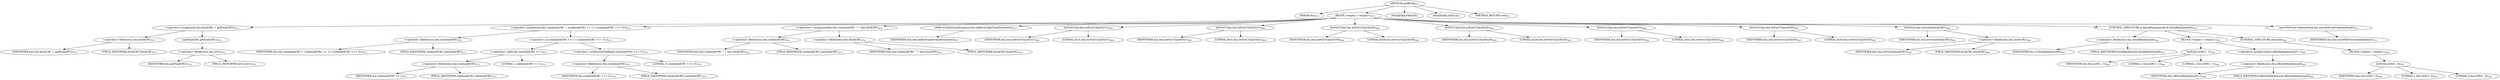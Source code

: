 digraph "endBlock" {  
"1471" [label = <(METHOD,endBlock)<SUB>471</SUB>> ]
"27" [label = <(PARAM,this)<SUB>471</SUB>> ]
"1472" [label = <(BLOCK,&lt;empty&gt;,&lt;empty&gt;)<SUB>471</SUB>> ]
"1473" [label = <(&lt;operator&gt;.assignment,this.blockCRC = getFinalCRC())<SUB>472</SUB>> ]
"1474" [label = <(&lt;operator&gt;.fieldAccess,this.blockCRC)<SUB>472</SUB>> ]
"1475" [label = <(IDENTIFIER,this,this.blockCRC = getFinalCRC())<SUB>472</SUB>> ]
"1476" [label = <(FIELD_IDENTIFIER,blockCRC,blockCRC)<SUB>472</SUB>> ]
"1477" [label = <(getFinalCRC,getFinalCRC())<SUB>472</SUB>> ]
"1478" [label = <(&lt;operator&gt;.fieldAccess,this.mCrc)<SUB>472</SUB>> ]
"1479" [label = <(IDENTIFIER,this,getFinalCRC())<SUB>472</SUB>> ]
"1480" [label = <(FIELD_IDENTIFIER,mCrc,mCrc)<SUB>472</SUB>> ]
"1481" [label = <(&lt;operator&gt;.assignment,this.combinedCRC = (combinedCRC &lt;&lt; 1) | (combinedCRC &gt;&gt;&gt; 31))<SUB>473</SUB>> ]
"1482" [label = <(&lt;operator&gt;.fieldAccess,this.combinedCRC)<SUB>473</SUB>> ]
"1483" [label = <(IDENTIFIER,this,this.combinedCRC = (combinedCRC &lt;&lt; 1) | (combinedCRC &gt;&gt;&gt; 31))<SUB>473</SUB>> ]
"1484" [label = <(FIELD_IDENTIFIER,combinedCRC,combinedCRC)<SUB>473</SUB>> ]
"1485" [label = <(&lt;operator&gt;.or,(combinedCRC &lt;&lt; 1) | (combinedCRC &gt;&gt;&gt; 31))<SUB>473</SUB>> ]
"1486" [label = <(&lt;operator&gt;.shiftLeft,combinedCRC &lt;&lt; 1)<SUB>473</SUB>> ]
"1487" [label = <(&lt;operator&gt;.fieldAccess,this.combinedCRC)<SUB>473</SUB>> ]
"1488" [label = <(IDENTIFIER,this,combinedCRC &lt;&lt; 1)<SUB>473</SUB>> ]
"1489" [label = <(FIELD_IDENTIFIER,combinedCRC,combinedCRC)<SUB>473</SUB>> ]
"1490" [label = <(LITERAL,1,combinedCRC &lt;&lt; 1)<SUB>473</SUB>> ]
"1491" [label = <(&lt;operator&gt;.arithmeticShiftRight,combinedCRC &gt;&gt;&gt; 31)<SUB>473</SUB>> ]
"1492" [label = <(&lt;operator&gt;.fieldAccess,this.combinedCRC)<SUB>473</SUB>> ]
"1493" [label = <(IDENTIFIER,this,combinedCRC &gt;&gt;&gt; 31)<SUB>473</SUB>> ]
"1494" [label = <(FIELD_IDENTIFIER,combinedCRC,combinedCRC)<SUB>473</SUB>> ]
"1495" [label = <(LITERAL,31,combinedCRC &gt;&gt;&gt; 31)<SUB>473</SUB>> ]
"1496" [label = <(&lt;operators&gt;.assignmentXor,this.combinedCRC ^= this.blockCRC)<SUB>474</SUB>> ]
"1497" [label = <(&lt;operator&gt;.fieldAccess,this.combinedCRC)<SUB>474</SUB>> ]
"1498" [label = <(IDENTIFIER,this,this.combinedCRC ^= this.blockCRC)<SUB>474</SUB>> ]
"1499" [label = <(FIELD_IDENTIFIER,combinedCRC,combinedCRC)<SUB>474</SUB>> ]
"1500" [label = <(&lt;operator&gt;.fieldAccess,this.blockCRC)<SUB>474</SUB>> ]
"1501" [label = <(IDENTIFIER,this,this.combinedCRC ^= this.blockCRC)<SUB>474</SUB>> ]
"1502" [label = <(FIELD_IDENTIFIER,blockCRC,blockCRC)<SUB>474</SUB>> ]
"1503" [label = <(doReversibleTransformation,this.doReversibleTransformation())<SUB>477</SUB>> ]
"26" [label = <(IDENTIFIER,this,this.doReversibleTransformation())<SUB>477</SUB>> ]
"1504" [label = <(bsPutUChar,this.bsPutUChar(0x31))<SUB>492</SUB>> ]
"28" [label = <(IDENTIFIER,this,this.bsPutUChar(0x31))<SUB>492</SUB>> ]
"1505" [label = <(LITERAL,0x31,this.bsPutUChar(0x31))<SUB>492</SUB>> ]
"1506" [label = <(bsPutUChar,this.bsPutUChar(0x41))<SUB>493</SUB>> ]
"29" [label = <(IDENTIFIER,this,this.bsPutUChar(0x41))<SUB>493</SUB>> ]
"1507" [label = <(LITERAL,0x41,this.bsPutUChar(0x41))<SUB>493</SUB>> ]
"1508" [label = <(bsPutUChar,this.bsPutUChar(0x59))<SUB>494</SUB>> ]
"30" [label = <(IDENTIFIER,this,this.bsPutUChar(0x59))<SUB>494</SUB>> ]
"1509" [label = <(LITERAL,0x59,this.bsPutUChar(0x59))<SUB>494</SUB>> ]
"1510" [label = <(bsPutUChar,this.bsPutUChar(0x26))<SUB>495</SUB>> ]
"31" [label = <(IDENTIFIER,this,this.bsPutUChar(0x26))<SUB>495</SUB>> ]
"1511" [label = <(LITERAL,0x26,this.bsPutUChar(0x26))<SUB>495</SUB>> ]
"1512" [label = <(bsPutUChar,this.bsPutUChar(0x53))<SUB>496</SUB>> ]
"32" [label = <(IDENTIFIER,this,this.bsPutUChar(0x53))<SUB>496</SUB>> ]
"1513" [label = <(LITERAL,0x53,this.bsPutUChar(0x53))<SUB>496</SUB>> ]
"1514" [label = <(bsPutUChar,this.bsPutUChar(0x59))<SUB>497</SUB>> ]
"33" [label = <(IDENTIFIER,this,this.bsPutUChar(0x59))<SUB>497</SUB>> ]
"1515" [label = <(LITERAL,0x59,this.bsPutUChar(0x59))<SUB>497</SUB>> ]
"1516" [label = <(bsPutint,this.bsPutint(blockCRC))<SUB>500</SUB>> ]
"34" [label = <(IDENTIFIER,this,this.bsPutint(blockCRC))<SUB>500</SUB>> ]
"1517" [label = <(&lt;operator&gt;.fieldAccess,this.blockCRC)<SUB>500</SUB>> ]
"1518" [label = <(IDENTIFIER,this,this.bsPutint(blockCRC))<SUB>500</SUB>> ]
"1519" [label = <(FIELD_IDENTIFIER,blockCRC,blockCRC)<SUB>500</SUB>> ]
"1520" [label = <(CONTROL_STRUCTURE,if (blockRandomised),if (blockRandomised))<SUB>503</SUB>> ]
"1521" [label = <(&lt;operator&gt;.fieldAccess,this.blockRandomised)<SUB>503</SUB>> ]
"1522" [label = <(IDENTIFIER,this,if (blockRandomised))<SUB>503</SUB>> ]
"1523" [label = <(FIELD_IDENTIFIER,blockRandomised,blockRandomised)<SUB>503</SUB>> ]
"1524" [label = <(BLOCK,&lt;empty&gt;,&lt;empty&gt;)<SUB>503</SUB>> ]
"1525" [label = <(bsW,this.bsW(1, 1))<SUB>504</SUB>> ]
"35" [label = <(IDENTIFIER,this,this.bsW(1, 1))<SUB>504</SUB>> ]
"1526" [label = <(LITERAL,1,this.bsW(1, 1))<SUB>504</SUB>> ]
"1527" [label = <(LITERAL,1,this.bsW(1, 1))<SUB>504</SUB>> ]
"1528" [label = <(&lt;operator&gt;.postIncrement,nBlocksRandomised++)<SUB>505</SUB>> ]
"1529" [label = <(&lt;operator&gt;.fieldAccess,this.nBlocksRandomised)<SUB>505</SUB>> ]
"1530" [label = <(IDENTIFIER,this,nBlocksRandomised++)<SUB>505</SUB>> ]
"1531" [label = <(FIELD_IDENTIFIER,nBlocksRandomised,nBlocksRandomised)<SUB>505</SUB>> ]
"1532" [label = <(CONTROL_STRUCTURE,else,else)<SUB>506</SUB>> ]
"1533" [label = <(BLOCK,&lt;empty&gt;,&lt;empty&gt;)<SUB>506</SUB>> ]
"1534" [label = <(bsW,this.bsW(1, 0))<SUB>507</SUB>> ]
"36" [label = <(IDENTIFIER,this,this.bsW(1, 0))<SUB>507</SUB>> ]
"1535" [label = <(LITERAL,1,this.bsW(1, 0))<SUB>507</SUB>> ]
"1536" [label = <(LITERAL,0,this.bsW(1, 0))<SUB>507</SUB>> ]
"1537" [label = <(moveToFrontCodeAndSend,this.moveToFrontCodeAndSend())<SUB>511</SUB>> ]
"37" [label = <(IDENTIFIER,this,this.moveToFrontCodeAndSend())<SUB>511</SUB>> ]
"1538" [label = <(MODIFIER,PRIVATE)> ]
"1539" [label = <(MODIFIER,VIRTUAL)> ]
"1540" [label = <(METHOD_RETURN,void)<SUB>471</SUB>> ]
  "1471" -> "27" 
  "1471" -> "1472" 
  "1471" -> "1538" 
  "1471" -> "1539" 
  "1471" -> "1540" 
  "1472" -> "1473" 
  "1472" -> "1481" 
  "1472" -> "1496" 
  "1472" -> "1503" 
  "1472" -> "1504" 
  "1472" -> "1506" 
  "1472" -> "1508" 
  "1472" -> "1510" 
  "1472" -> "1512" 
  "1472" -> "1514" 
  "1472" -> "1516" 
  "1472" -> "1520" 
  "1472" -> "1537" 
  "1473" -> "1474" 
  "1473" -> "1477" 
  "1474" -> "1475" 
  "1474" -> "1476" 
  "1477" -> "1478" 
  "1478" -> "1479" 
  "1478" -> "1480" 
  "1481" -> "1482" 
  "1481" -> "1485" 
  "1482" -> "1483" 
  "1482" -> "1484" 
  "1485" -> "1486" 
  "1485" -> "1491" 
  "1486" -> "1487" 
  "1486" -> "1490" 
  "1487" -> "1488" 
  "1487" -> "1489" 
  "1491" -> "1492" 
  "1491" -> "1495" 
  "1492" -> "1493" 
  "1492" -> "1494" 
  "1496" -> "1497" 
  "1496" -> "1500" 
  "1497" -> "1498" 
  "1497" -> "1499" 
  "1500" -> "1501" 
  "1500" -> "1502" 
  "1503" -> "26" 
  "1504" -> "28" 
  "1504" -> "1505" 
  "1506" -> "29" 
  "1506" -> "1507" 
  "1508" -> "30" 
  "1508" -> "1509" 
  "1510" -> "31" 
  "1510" -> "1511" 
  "1512" -> "32" 
  "1512" -> "1513" 
  "1514" -> "33" 
  "1514" -> "1515" 
  "1516" -> "34" 
  "1516" -> "1517" 
  "1517" -> "1518" 
  "1517" -> "1519" 
  "1520" -> "1521" 
  "1520" -> "1524" 
  "1520" -> "1532" 
  "1521" -> "1522" 
  "1521" -> "1523" 
  "1524" -> "1525" 
  "1524" -> "1528" 
  "1525" -> "35" 
  "1525" -> "1526" 
  "1525" -> "1527" 
  "1528" -> "1529" 
  "1529" -> "1530" 
  "1529" -> "1531" 
  "1532" -> "1533" 
  "1533" -> "1534" 
  "1534" -> "36" 
  "1534" -> "1535" 
  "1534" -> "1536" 
  "1537" -> "37" 
}
